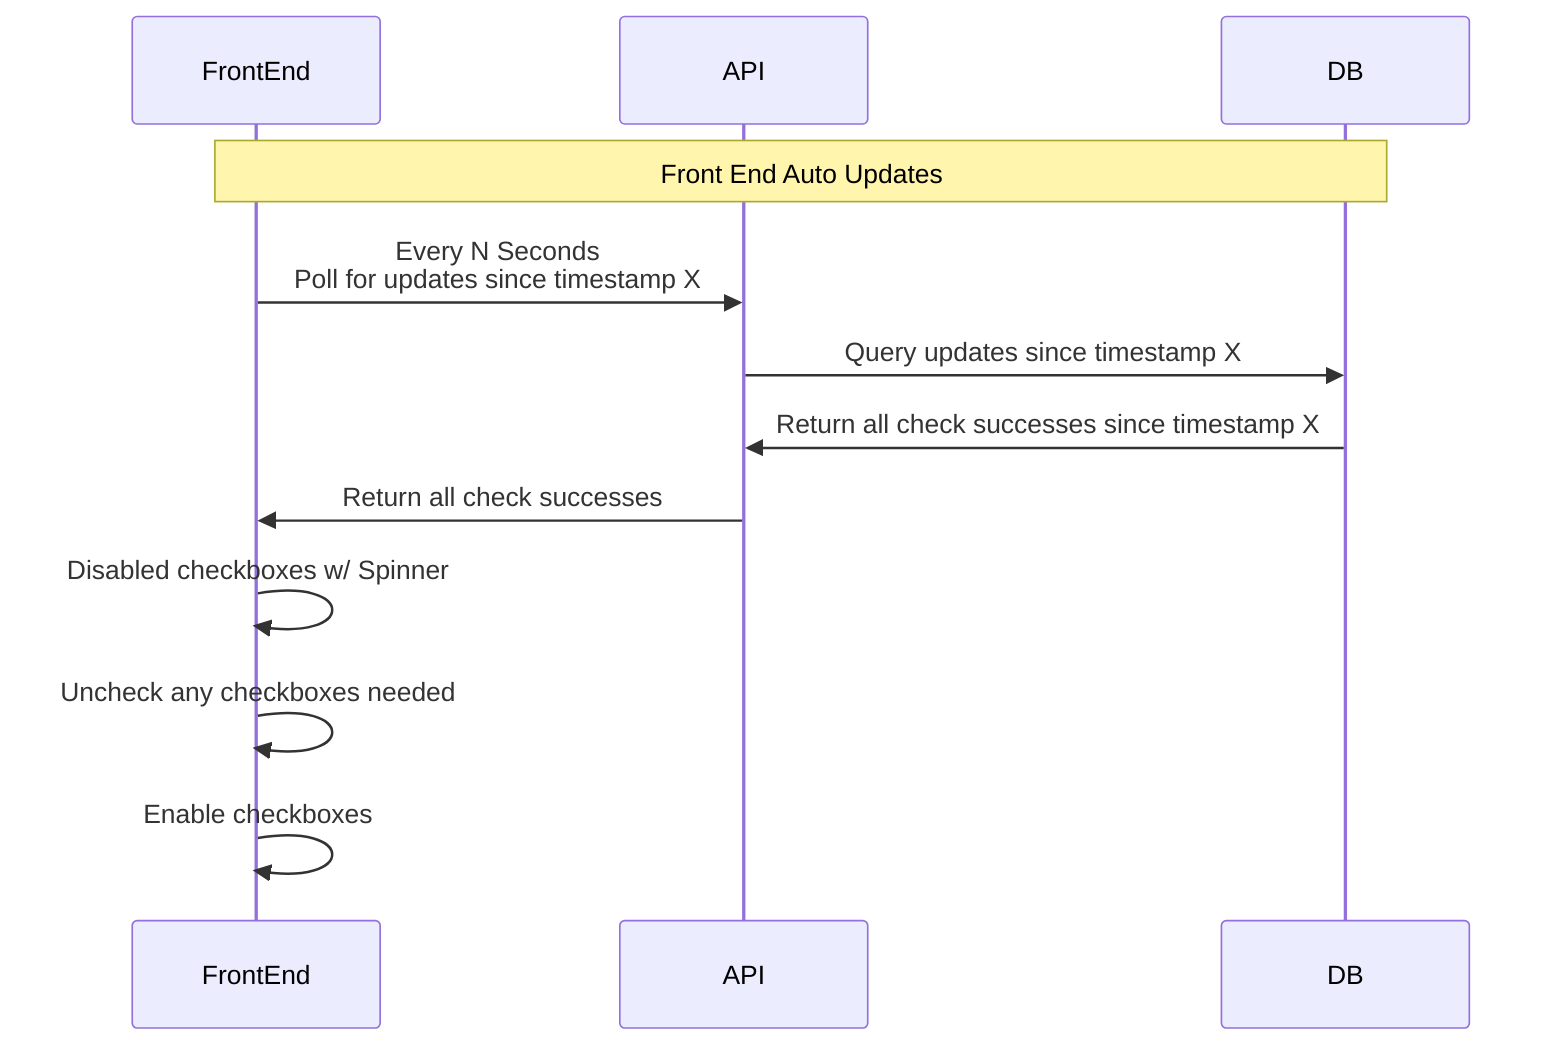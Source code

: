 sequenceDiagram
    participant FrontEnd
    participant API
    participant DB
    Note over FrontEnd,DB: Front End Auto Updates
    FrontEnd->>API: Every N Seconds<br />Poll for updates since timestamp X
    API->>DB: Query updates since timestamp X
    DB->>API: Return all check successes since timestamp X
    API->>FrontEnd: Return all check successes
    FrontEnd->>FrontEnd: Disabled checkboxes w/ Spinner
    FrontEnd->>FrontEnd: Uncheck any checkboxes needed
    FrontEnd->>FrontEnd: Enable checkboxes